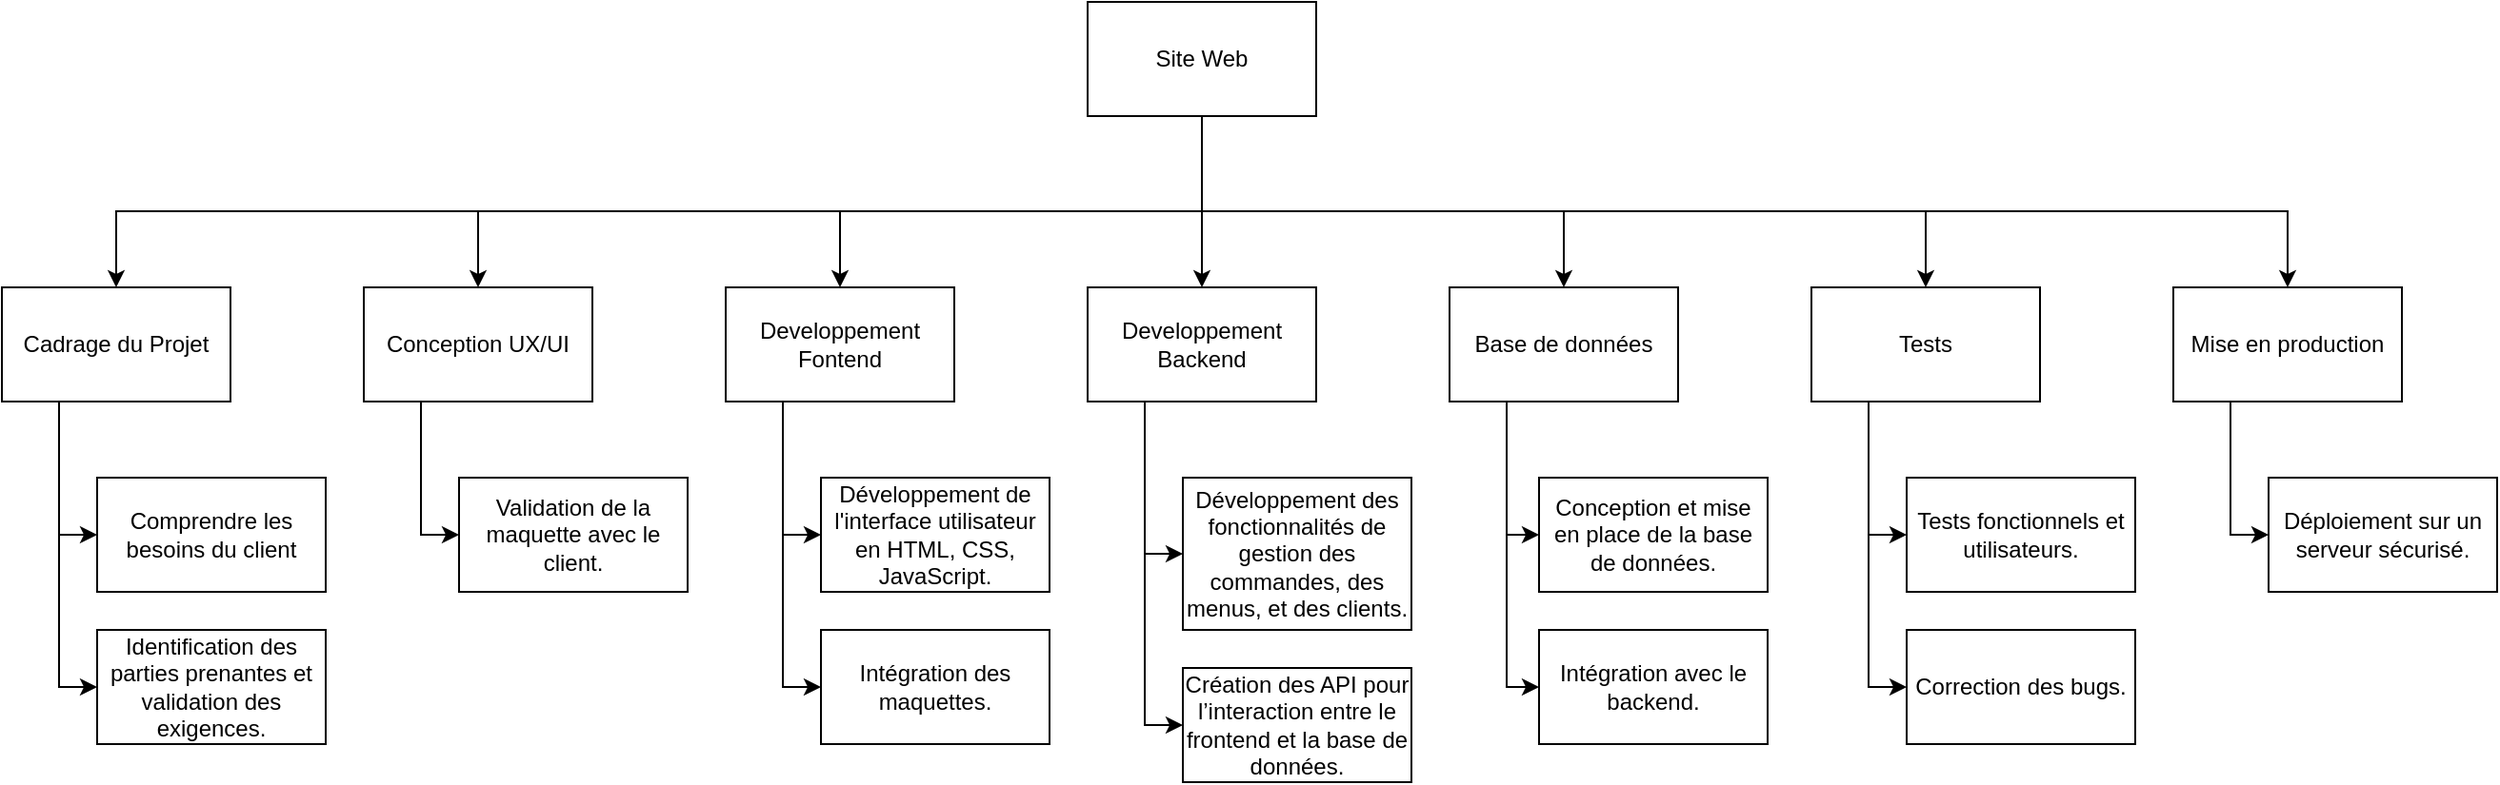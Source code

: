 <mxfile version="24.8.0">
  <diagram name="Page-1" id="vcVOnaoDANeGYvsUoDpZ">
    <mxGraphModel dx="2577" dy="928" grid="1" gridSize="10" guides="1" tooltips="1" connect="1" arrows="1" fold="1" page="1" pageScale="1" pageWidth="827" pageHeight="1169" math="0" shadow="0">
      <root>
        <mxCell id="0" />
        <mxCell id="1" parent="0" />
        <mxCell id="6_J1xAnCKYTSW7EQkkjk-2" style="edgeStyle=orthogonalEdgeStyle;rounded=0;orthogonalLoop=1;jettySize=auto;html=1;entryX=0.5;entryY=0;entryDx=0;entryDy=0;" edge="1" parent="1" source="6_J1xAnCKYTSW7EQkkjk-1" target="6_J1xAnCKYTSW7EQkkjk-3">
          <mxGeometry relative="1" as="geometry">
            <mxPoint x="420" y="130" as="targetPoint" />
            <Array as="points">
              <mxPoint x="530" y="130" />
              <mxPoint x="-40" y="130" />
            </Array>
          </mxGeometry>
        </mxCell>
        <mxCell id="6_J1xAnCKYTSW7EQkkjk-11" style="edgeStyle=orthogonalEdgeStyle;rounded=0;orthogonalLoop=1;jettySize=auto;html=1;exitX=0.5;exitY=1;exitDx=0;exitDy=0;entryX=0.5;entryY=0;entryDx=0;entryDy=0;" edge="1" parent="1" source="6_J1xAnCKYTSW7EQkkjk-1" target="6_J1xAnCKYTSW7EQkkjk-4">
          <mxGeometry relative="1" as="geometry">
            <Array as="points">
              <mxPoint x="530" y="130" />
              <mxPoint x="150" y="130" />
            </Array>
          </mxGeometry>
        </mxCell>
        <mxCell id="6_J1xAnCKYTSW7EQkkjk-12" style="edgeStyle=orthogonalEdgeStyle;rounded=0;orthogonalLoop=1;jettySize=auto;html=1;exitX=0.5;exitY=1;exitDx=0;exitDy=0;entryX=0.5;entryY=0;entryDx=0;entryDy=0;" edge="1" parent="1" source="6_J1xAnCKYTSW7EQkkjk-1" target="6_J1xAnCKYTSW7EQkkjk-5">
          <mxGeometry relative="1" as="geometry">
            <Array as="points">
              <mxPoint x="530" y="130" />
              <mxPoint x="340" y="130" />
            </Array>
          </mxGeometry>
        </mxCell>
        <mxCell id="6_J1xAnCKYTSW7EQkkjk-13" style="edgeStyle=orthogonalEdgeStyle;rounded=0;orthogonalLoop=1;jettySize=auto;html=1;exitX=0.5;exitY=1;exitDx=0;exitDy=0;entryX=0.5;entryY=0;entryDx=0;entryDy=0;" edge="1" parent="1" source="6_J1xAnCKYTSW7EQkkjk-1" target="6_J1xAnCKYTSW7EQkkjk-6">
          <mxGeometry relative="1" as="geometry" />
        </mxCell>
        <mxCell id="6_J1xAnCKYTSW7EQkkjk-14" style="edgeStyle=orthogonalEdgeStyle;rounded=0;orthogonalLoop=1;jettySize=auto;html=1;exitX=0.5;exitY=1;exitDx=0;exitDy=0;entryX=0.5;entryY=0;entryDx=0;entryDy=0;" edge="1" parent="1" source="6_J1xAnCKYTSW7EQkkjk-1" target="6_J1xAnCKYTSW7EQkkjk-7">
          <mxGeometry relative="1" as="geometry">
            <Array as="points">
              <mxPoint x="530" y="130" />
              <mxPoint x="720" y="130" />
            </Array>
          </mxGeometry>
        </mxCell>
        <mxCell id="6_J1xAnCKYTSW7EQkkjk-15" style="edgeStyle=orthogonalEdgeStyle;rounded=0;orthogonalLoop=1;jettySize=auto;html=1;exitX=0.5;exitY=1;exitDx=0;exitDy=0;entryX=0.5;entryY=0;entryDx=0;entryDy=0;" edge="1" parent="1" source="6_J1xAnCKYTSW7EQkkjk-1" target="6_J1xAnCKYTSW7EQkkjk-8">
          <mxGeometry relative="1" as="geometry">
            <Array as="points">
              <mxPoint x="530" y="130" />
              <mxPoint x="910" y="130" />
            </Array>
          </mxGeometry>
        </mxCell>
        <mxCell id="6_J1xAnCKYTSW7EQkkjk-16" style="edgeStyle=orthogonalEdgeStyle;rounded=0;orthogonalLoop=1;jettySize=auto;html=1;exitX=0.5;exitY=1;exitDx=0;exitDy=0;entryX=0.5;entryY=0;entryDx=0;entryDy=0;" edge="1" parent="1" source="6_J1xAnCKYTSW7EQkkjk-1" target="6_J1xAnCKYTSW7EQkkjk-9">
          <mxGeometry relative="1" as="geometry">
            <Array as="points">
              <mxPoint x="530" y="130" />
              <mxPoint x="1100" y="130" />
            </Array>
          </mxGeometry>
        </mxCell>
        <mxCell id="6_J1xAnCKYTSW7EQkkjk-1" value="Site Web" style="rounded=0;whiteSpace=wrap;html=1;" vertex="1" parent="1">
          <mxGeometry x="470" y="20" width="120" height="60" as="geometry" />
        </mxCell>
        <mxCell id="6_J1xAnCKYTSW7EQkkjk-20" style="edgeStyle=orthogonalEdgeStyle;rounded=0;orthogonalLoop=1;jettySize=auto;html=1;exitX=0.25;exitY=1;exitDx=0;exitDy=0;entryX=0;entryY=0.5;entryDx=0;entryDy=0;" edge="1" parent="1" source="6_J1xAnCKYTSW7EQkkjk-3" target="6_J1xAnCKYTSW7EQkkjk-19">
          <mxGeometry relative="1" as="geometry" />
        </mxCell>
        <mxCell id="6_J1xAnCKYTSW7EQkkjk-22" style="edgeStyle=orthogonalEdgeStyle;rounded=0;orthogonalLoop=1;jettySize=auto;html=1;exitX=0.25;exitY=1;exitDx=0;exitDy=0;entryX=0;entryY=0.5;entryDx=0;entryDy=0;" edge="1" parent="1" source="6_J1xAnCKYTSW7EQkkjk-3" target="6_J1xAnCKYTSW7EQkkjk-21">
          <mxGeometry relative="1" as="geometry" />
        </mxCell>
        <mxCell id="6_J1xAnCKYTSW7EQkkjk-3" value="Cadrage du Projet" style="rounded=0;whiteSpace=wrap;html=1;" vertex="1" parent="1">
          <mxGeometry x="-100" y="170" width="120" height="60" as="geometry" />
        </mxCell>
        <mxCell id="6_J1xAnCKYTSW7EQkkjk-24" style="edgeStyle=orthogonalEdgeStyle;rounded=0;orthogonalLoop=1;jettySize=auto;html=1;exitX=0.25;exitY=1;exitDx=0;exitDy=0;entryX=0;entryY=0.5;entryDx=0;entryDy=0;" edge="1" parent="1" source="6_J1xAnCKYTSW7EQkkjk-4" target="6_J1xAnCKYTSW7EQkkjk-23">
          <mxGeometry relative="1" as="geometry" />
        </mxCell>
        <mxCell id="6_J1xAnCKYTSW7EQkkjk-4" value="Conception UX/UI" style="rounded=0;whiteSpace=wrap;html=1;" vertex="1" parent="1">
          <mxGeometry x="90" y="170" width="120" height="60" as="geometry" />
        </mxCell>
        <mxCell id="6_J1xAnCKYTSW7EQkkjk-26" style="edgeStyle=orthogonalEdgeStyle;rounded=0;orthogonalLoop=1;jettySize=auto;html=1;exitX=0.25;exitY=1;exitDx=0;exitDy=0;entryX=0;entryY=0.5;entryDx=0;entryDy=0;" edge="1" parent="1" source="6_J1xAnCKYTSW7EQkkjk-5" target="6_J1xAnCKYTSW7EQkkjk-25">
          <mxGeometry relative="1" as="geometry" />
        </mxCell>
        <mxCell id="6_J1xAnCKYTSW7EQkkjk-28" style="edgeStyle=orthogonalEdgeStyle;rounded=0;orthogonalLoop=1;jettySize=auto;html=1;exitX=0.25;exitY=1;exitDx=0;exitDy=0;entryX=0;entryY=0.5;entryDx=0;entryDy=0;" edge="1" parent="1" source="6_J1xAnCKYTSW7EQkkjk-5" target="6_J1xAnCKYTSW7EQkkjk-27">
          <mxGeometry relative="1" as="geometry" />
        </mxCell>
        <mxCell id="6_J1xAnCKYTSW7EQkkjk-5" value="Developpement Fontend" style="rounded=0;whiteSpace=wrap;html=1;" vertex="1" parent="1">
          <mxGeometry x="280" y="170" width="120" height="60" as="geometry" />
        </mxCell>
        <mxCell id="6_J1xAnCKYTSW7EQkkjk-30" style="edgeStyle=orthogonalEdgeStyle;rounded=0;orthogonalLoop=1;jettySize=auto;html=1;exitX=0.25;exitY=1;exitDx=0;exitDy=0;entryX=0;entryY=0.5;entryDx=0;entryDy=0;" edge="1" parent="1" source="6_J1xAnCKYTSW7EQkkjk-6" target="6_J1xAnCKYTSW7EQkkjk-29">
          <mxGeometry relative="1" as="geometry" />
        </mxCell>
        <mxCell id="6_J1xAnCKYTSW7EQkkjk-32" style="edgeStyle=orthogonalEdgeStyle;rounded=0;orthogonalLoop=1;jettySize=auto;html=1;exitX=0.25;exitY=1;exitDx=0;exitDy=0;entryX=0;entryY=0.5;entryDx=0;entryDy=0;" edge="1" parent="1" source="6_J1xAnCKYTSW7EQkkjk-6" target="6_J1xAnCKYTSW7EQkkjk-31">
          <mxGeometry relative="1" as="geometry" />
        </mxCell>
        <mxCell id="6_J1xAnCKYTSW7EQkkjk-6" value="Developpement Backend" style="rounded=0;whiteSpace=wrap;html=1;" vertex="1" parent="1">
          <mxGeometry x="470" y="170" width="120" height="60" as="geometry" />
        </mxCell>
        <mxCell id="6_J1xAnCKYTSW7EQkkjk-34" style="edgeStyle=orthogonalEdgeStyle;rounded=0;orthogonalLoop=1;jettySize=auto;html=1;exitX=0.25;exitY=1;exitDx=0;exitDy=0;entryX=0;entryY=0.5;entryDx=0;entryDy=0;" edge="1" parent="1" source="6_J1xAnCKYTSW7EQkkjk-7" target="6_J1xAnCKYTSW7EQkkjk-33">
          <mxGeometry relative="1" as="geometry">
            <Array as="points">
              <mxPoint x="690" y="300" />
            </Array>
          </mxGeometry>
        </mxCell>
        <mxCell id="6_J1xAnCKYTSW7EQkkjk-36" style="edgeStyle=orthogonalEdgeStyle;rounded=0;orthogonalLoop=1;jettySize=auto;html=1;exitX=0.25;exitY=1;exitDx=0;exitDy=0;entryX=0;entryY=0.5;entryDx=0;entryDy=0;" edge="1" parent="1" source="6_J1xAnCKYTSW7EQkkjk-7" target="6_J1xAnCKYTSW7EQkkjk-35">
          <mxGeometry relative="1" as="geometry">
            <Array as="points">
              <mxPoint x="690" y="380" />
            </Array>
          </mxGeometry>
        </mxCell>
        <mxCell id="6_J1xAnCKYTSW7EQkkjk-7" value="Base de données" style="rounded=0;whiteSpace=wrap;html=1;" vertex="1" parent="1">
          <mxGeometry x="660" y="170" width="120" height="60" as="geometry" />
        </mxCell>
        <mxCell id="6_J1xAnCKYTSW7EQkkjk-38" style="edgeStyle=orthogonalEdgeStyle;rounded=0;orthogonalLoop=1;jettySize=auto;html=1;exitX=0.25;exitY=1;exitDx=0;exitDy=0;entryX=0;entryY=0.5;entryDx=0;entryDy=0;" edge="1" parent="1" source="6_J1xAnCKYTSW7EQkkjk-8" target="6_J1xAnCKYTSW7EQkkjk-37">
          <mxGeometry relative="1" as="geometry">
            <Array as="points">
              <mxPoint x="880" y="300" />
            </Array>
          </mxGeometry>
        </mxCell>
        <mxCell id="6_J1xAnCKYTSW7EQkkjk-40" style="edgeStyle=orthogonalEdgeStyle;rounded=0;orthogonalLoop=1;jettySize=auto;html=1;exitX=0.25;exitY=1;exitDx=0;exitDy=0;entryX=0;entryY=0.5;entryDx=0;entryDy=0;" edge="1" parent="1" source="6_J1xAnCKYTSW7EQkkjk-8" target="6_J1xAnCKYTSW7EQkkjk-39">
          <mxGeometry relative="1" as="geometry" />
        </mxCell>
        <mxCell id="6_J1xAnCKYTSW7EQkkjk-8" value="&lt;div&gt;Tests&lt;/div&gt;" style="rounded=0;whiteSpace=wrap;html=1;" vertex="1" parent="1">
          <mxGeometry x="850" y="170" width="120" height="60" as="geometry" />
        </mxCell>
        <mxCell id="6_J1xAnCKYTSW7EQkkjk-42" style="edgeStyle=orthogonalEdgeStyle;rounded=0;orthogonalLoop=1;jettySize=auto;html=1;exitX=0.25;exitY=1;exitDx=0;exitDy=0;entryX=0;entryY=0.5;entryDx=0;entryDy=0;" edge="1" parent="1" source="6_J1xAnCKYTSW7EQkkjk-9" target="6_J1xAnCKYTSW7EQkkjk-41">
          <mxGeometry relative="1" as="geometry" />
        </mxCell>
        <mxCell id="6_J1xAnCKYTSW7EQkkjk-9" value="Mise en production" style="rounded=0;whiteSpace=wrap;html=1;" vertex="1" parent="1">
          <mxGeometry x="1040" y="170" width="120" height="60" as="geometry" />
        </mxCell>
        <mxCell id="6_J1xAnCKYTSW7EQkkjk-19" value="Comprendre les besoins du client" style="rounded=0;whiteSpace=wrap;html=1;" vertex="1" parent="1">
          <mxGeometry x="-50" y="270" width="120" height="60" as="geometry" />
        </mxCell>
        <mxCell id="6_J1xAnCKYTSW7EQkkjk-21" value="Identification des parties prenantes et validation des exigences." style="rounded=0;whiteSpace=wrap;html=1;" vertex="1" parent="1">
          <mxGeometry x="-50" y="350" width="120" height="60" as="geometry" />
        </mxCell>
        <mxCell id="6_J1xAnCKYTSW7EQkkjk-23" value="Validation de la maquette avec le client." style="rounded=0;whiteSpace=wrap;html=1;" vertex="1" parent="1">
          <mxGeometry x="140" y="270" width="120" height="60" as="geometry" />
        </mxCell>
        <mxCell id="6_J1xAnCKYTSW7EQkkjk-25" value="Développement de l&#39;interface utilisateur en HTML, CSS, JavaScript." style="rounded=0;whiteSpace=wrap;html=1;" vertex="1" parent="1">
          <mxGeometry x="330" y="270" width="120" height="60" as="geometry" />
        </mxCell>
        <mxCell id="6_J1xAnCKYTSW7EQkkjk-27" value="Intégration des maquettes." style="rounded=0;whiteSpace=wrap;html=1;" vertex="1" parent="1">
          <mxGeometry x="330" y="350" width="120" height="60" as="geometry" />
        </mxCell>
        <mxCell id="6_J1xAnCKYTSW7EQkkjk-29" value="Développement des fonctionnalités de gestion des commandes, des menus, et des clients." style="rounded=0;whiteSpace=wrap;html=1;" vertex="1" parent="1">
          <mxGeometry x="520" y="270" width="120" height="80" as="geometry" />
        </mxCell>
        <mxCell id="6_J1xAnCKYTSW7EQkkjk-31" value="Création des API pour l’interaction entre le frontend et la base de données." style="rounded=0;whiteSpace=wrap;html=1;" vertex="1" parent="1">
          <mxGeometry x="520" y="370" width="120" height="60" as="geometry" />
        </mxCell>
        <mxCell id="6_J1xAnCKYTSW7EQkkjk-33" value="Conception et mise en place de la base de données." style="rounded=0;whiteSpace=wrap;html=1;" vertex="1" parent="1">
          <mxGeometry x="707" y="270" width="120" height="60" as="geometry" />
        </mxCell>
        <mxCell id="6_J1xAnCKYTSW7EQkkjk-35" value="Intégration avec le backend." style="rounded=0;whiteSpace=wrap;html=1;" vertex="1" parent="1">
          <mxGeometry x="707" y="350" width="120" height="60" as="geometry" />
        </mxCell>
        <mxCell id="6_J1xAnCKYTSW7EQkkjk-37" value="Tests fonctionnels et utilisateurs." style="rounded=0;whiteSpace=wrap;html=1;" vertex="1" parent="1">
          <mxGeometry x="900" y="270" width="120" height="60" as="geometry" />
        </mxCell>
        <mxCell id="6_J1xAnCKYTSW7EQkkjk-39" value="Correction des bugs." style="rounded=0;whiteSpace=wrap;html=1;" vertex="1" parent="1">
          <mxGeometry x="900" y="350" width="120" height="60" as="geometry" />
        </mxCell>
        <mxCell id="6_J1xAnCKYTSW7EQkkjk-41" value="Déploiement sur un serveur sécurisé." style="rounded=0;whiteSpace=wrap;html=1;" vertex="1" parent="1">
          <mxGeometry x="1090" y="270" width="120" height="60" as="geometry" />
        </mxCell>
      </root>
    </mxGraphModel>
  </diagram>
</mxfile>
